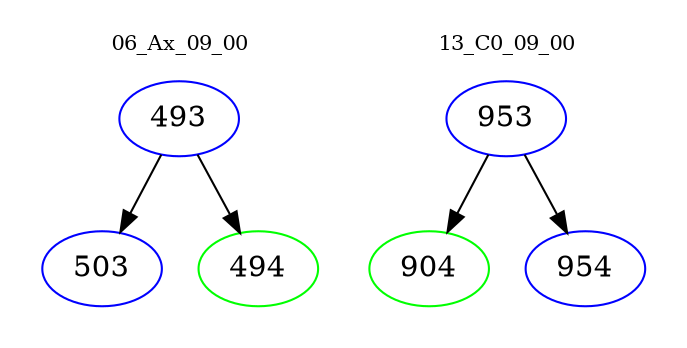 digraph{
subgraph cluster_0 {
color = white
label = "06_Ax_09_00";
fontsize=10;
T0_493 [label="493", color="blue"]
T0_493 -> T0_503 [color="black"]
T0_503 [label="503", color="blue"]
T0_493 -> T0_494 [color="black"]
T0_494 [label="494", color="green"]
}
subgraph cluster_1 {
color = white
label = "13_C0_09_00";
fontsize=10;
T1_953 [label="953", color="blue"]
T1_953 -> T1_904 [color="black"]
T1_904 [label="904", color="green"]
T1_953 -> T1_954 [color="black"]
T1_954 [label="954", color="blue"]
}
}
